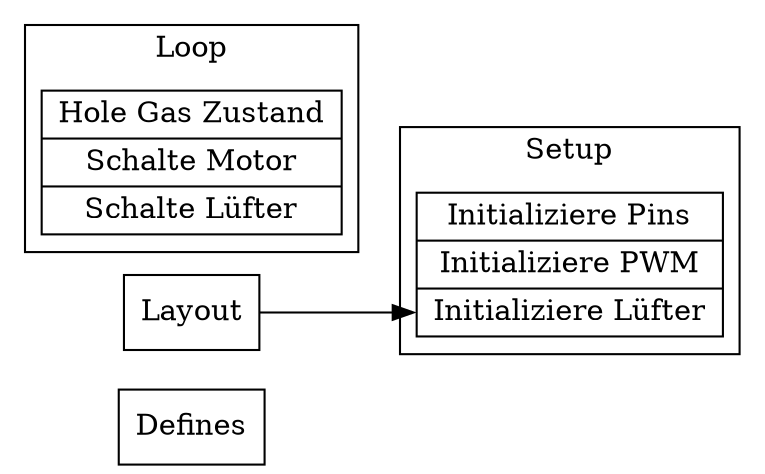 strict digraph G {
    rankdir=LR;
    node [shape=record];

    Define [
        label = "<D>Defines";
    ];

    Layout [
        label = "<L>Layout";
    ];

    subgraph cluster_Setup {
        label = "Setup"
        S [
            label = "<IP>Initializiere Pins|<IPWM>Initializiere PWM|<IL>Initializiere Lüfter";
        ]
    }

    subgraph cluster_Loop {
        label = "Loop"
        L [
            label = "<LG>Hole Gas Zustand|<LPWM>Schalte Motor|<LF>Schalte Lüfter";
        ]
    }

    Layout:L -> S:IP [label = "Pin Nummer"];
    Layout:L -> S:IL [label = ""];
}